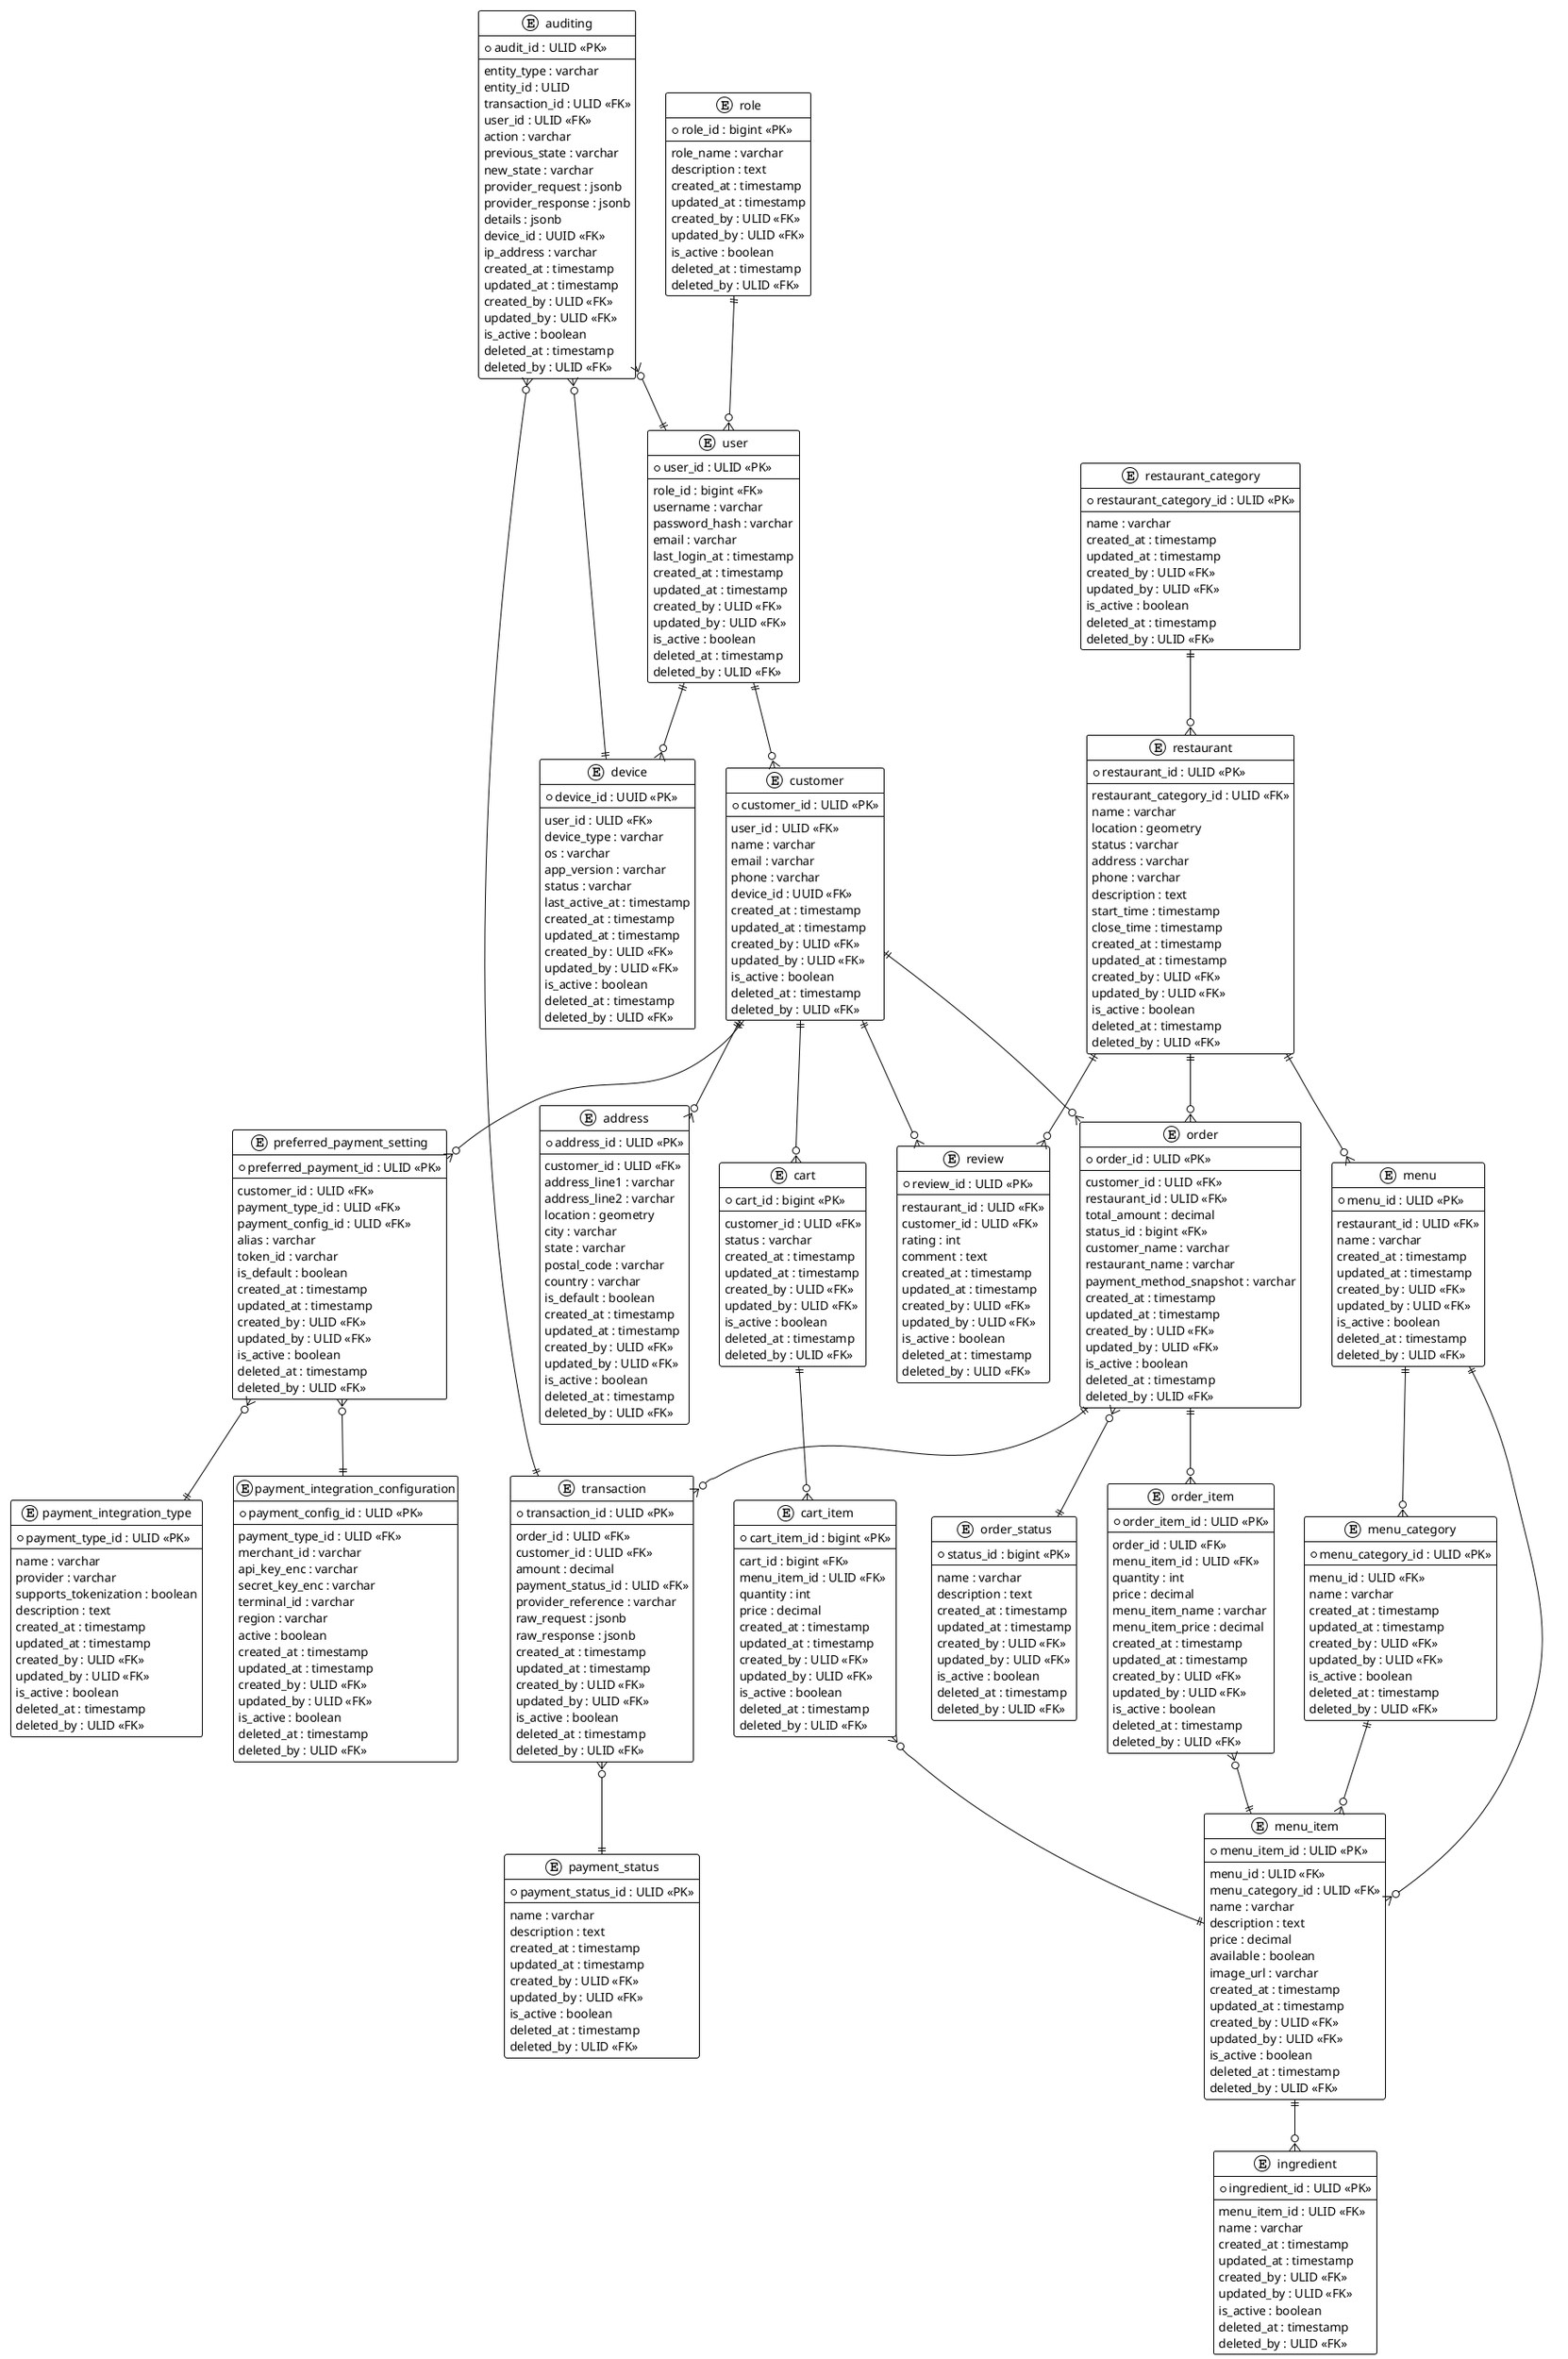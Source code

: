 @startuml JavaEatsLite ERD
!theme plain

' ======================
' CORE ENTITIES
' ======================

entity user {
    *user_id : ULID <<PK>>
    --
    role_id : bigint <<FK>>
    username : varchar
    password_hash : varchar
    email : varchar
    last_login_at : timestamp
    created_at : timestamp
    updated_at : timestamp
    created_by : ULID <<FK>>
    updated_by : ULID <<FK>>
    is_active : boolean
    deleted_at : timestamp
    deleted_by : ULID <<FK>>
}

entity role {
    *role_id : bigint <<PK>>
    --
    role_name : varchar
    description : text
    created_at : timestamp
    updated_at : timestamp
    created_by : ULID <<FK>>
    updated_by : ULID <<FK>>
    is_active : boolean
    deleted_at : timestamp
    deleted_by : ULID <<FK>>
}

entity device {
    *device_id : UUID <<PK>>
    --
    user_id : ULID <<FK>>
    device_type : varchar
    os : varchar
    app_version : varchar
    status : varchar
    last_active_at : timestamp
    created_at : timestamp
    updated_at : timestamp
    created_by : ULID <<FK>>
    updated_by : ULID <<FK>>
    is_active : boolean
    deleted_at : timestamp
    deleted_by : ULID <<FK>>
}

entity customer {
    *customer_id : ULID <<PK>>
    --
    user_id : ULID <<FK>>
    name : varchar
    email : varchar
    phone : varchar
    device_id : UUID <<FK>>
    created_at : timestamp
    updated_at : timestamp
    created_by : ULID <<FK>>
    updated_by : ULID <<FK>>
    is_active : boolean
    deleted_at : timestamp
    deleted_by : ULID <<FK>>
}

' ======================
' RESTAURANT & MENU
' ======================

entity restaurant_category {
    *restaurant_category_id : ULID <<PK>>
    --
    name : varchar
    created_at : timestamp
    updated_at : timestamp
    created_by : ULID <<FK>>
    updated_by : ULID <<FK>>
    is_active : boolean
    deleted_at : timestamp
    deleted_by : ULID <<FK>>
}

entity restaurant {
    *restaurant_id : ULID <<PK>>
    --
    restaurant_category_id : ULID <<FK>>
    name : varchar
    location : geometry
    status : varchar
    address : varchar
    phone : varchar
    description : text
    start_time : timestamp
    close_time : timestamp
    created_at : timestamp
    updated_at : timestamp
    created_by : ULID <<FK>>
    updated_by : ULID <<FK>>
    is_active : boolean
    deleted_at : timestamp
    deleted_by : ULID <<FK>>
}

entity menu {
    *menu_id : ULID <<PK>>
    --
    restaurant_id : ULID <<FK>>
    name : varchar
    created_at : timestamp
    updated_at : timestamp
    created_by : ULID <<FK>>
    updated_by : ULID <<FK>>
    is_active : boolean
    deleted_at : timestamp
    deleted_by : ULID <<FK>>
}

entity menu_category {
    *menu_category_id : ULID <<PK>>
    --
    menu_id : ULID <<FK>>
    name : varchar
    created_at : timestamp
    updated_at : timestamp
    created_by : ULID <<FK>>
    updated_by : ULID <<FK>>
    is_active : boolean
    deleted_at : timestamp
    deleted_by : ULID <<FK>>
}

entity menu_item {
    *menu_item_id : ULID <<PK>>
    --
    menu_id : ULID <<FK>>
    menu_category_id : ULID <<FK>>
    name : varchar
    description : text
    price : decimal
    available : boolean
    image_url : varchar
    created_at : timestamp
    updated_at : timestamp
    created_by : ULID <<FK>>
    updated_by : ULID <<FK>>
    is_active : boolean
    deleted_at : timestamp
    deleted_by : ULID <<FK>>
}

entity ingredient {
    *ingredient_id : ULID <<PK>>
    --
    menu_item_id : ULID <<FK>>
    name : varchar
    created_at : timestamp
    updated_at : timestamp
    created_by : ULID <<FK>>
    updated_by : ULID <<FK>>
    is_active : boolean
    deleted_at : timestamp
    deleted_by : ULID <<FK>>
}

entity review {
    *review_id : ULID <<PK>>
    --
    restaurant_id : ULID <<FK>>
    customer_id : ULID <<FK>>
    rating : int
    comment : text
    created_at : timestamp
    updated_at : timestamp
    created_by : ULID <<FK>>
    updated_by : ULID <<FK>>
    is_active : boolean
    deleted_at : timestamp
    deleted_by : ULID <<FK>>
}

' ======================
' CART MANAGEMENT
' ======================

entity cart {
    *cart_id : bigint <<PK>>
    --
    customer_id : ULID <<FK>>
    status : varchar
    created_at : timestamp
    updated_at : timestamp
    created_by : ULID <<FK>>
    updated_by : ULID <<FK>>
    is_active : boolean
    deleted_at : timestamp
    deleted_by : ULID <<FK>>
}

entity cart_item {
    *cart_item_id : bigint <<PK>>
    --
    cart_id : bigint <<FK>>
    menu_item_id : ULID <<FK>>
    quantity : int
    price : decimal
    created_at : timestamp
    updated_at : timestamp
    created_by : ULID <<FK>>
    updated_by : ULID <<FK>>
    is_active : boolean
    deleted_at : timestamp
    deleted_by : ULID <<FK>>
}

' ======================
' ORDER MANAGEMENT
' ======================

entity "order" as order {
    *order_id : ULID <<PK>>
    --
    customer_id : ULID <<FK>>
    restaurant_id : ULID <<FK>>
    total_amount : decimal
    status_id : bigint <<FK>>
    customer_name : varchar
    restaurant_name : varchar
    payment_method_snapshot : varchar
    created_at : timestamp
    updated_at : timestamp
    created_by : ULID <<FK>>
    updated_by : ULID <<FK>>
    is_active : boolean
    deleted_at : timestamp
    deleted_by : ULID <<FK>>
}

entity order_item {
    *order_item_id : ULID <<PK>>
    --
    order_id : ULID <<FK>>
    menu_item_id : ULID <<FK>>
    quantity : int
    price : decimal
    menu_item_name : varchar
    menu_item_price : decimal
    created_at : timestamp
    updated_at : timestamp
    created_by : ULID <<FK>>
    updated_by : ULID <<FK>>
    is_active : boolean
    deleted_at : timestamp
    deleted_by : ULID <<FK>>
}

entity order_status {
    *status_id : bigint <<PK>>
    --
    name : varchar
    description : text
    created_at : timestamp
    updated_at : timestamp
    created_by : ULID <<FK>>
    updated_by : ULID <<FK>>
    is_active : boolean
    deleted_at : timestamp
    deleted_by : ULID <<FK>>
}

' ======================
' ADDRESSES
' ======================

entity address {
    *address_id : ULID <<PK>>
    --
    customer_id : ULID <<FK>>
    address_line1 : varchar
    address_line2 : varchar
    location : geometry
    city : varchar
    state : varchar
    postal_code : varchar
    country : varchar
    is_default : boolean
    created_at : timestamp
    updated_at : timestamp
    created_by : ULID <<FK>>
    updated_by : ULID <<FK>>
    is_active : boolean
    deleted_at : timestamp
    deleted_by : ULID <<FK>>
}

' ======================
' PAYMENTS (SECURED)
' ======================

entity preferred_payment_setting {
    *preferred_payment_id : ULID <<PK>>
    --
    customer_id : ULID <<FK>>
    payment_type_id : ULID <<FK>>
    payment_config_id : ULID <<FK>>
    alias : varchar
    token_id : varchar
    is_default : boolean
    created_at : timestamp
    updated_at : timestamp
    created_by : ULID <<FK>>
    updated_by : ULID <<FK>>
    is_active : boolean
    deleted_at : timestamp
    deleted_by : ULID <<FK>>
}

entity transaction {
    *transaction_id : ULID <<PK>>
    --
    order_id : ULID <<FK>>
    customer_id : ULID <<FK>>
    amount : decimal
    payment_status_id : ULID <<FK>>
    provider_reference : varchar
    raw_request : jsonb
    raw_response : jsonb
    created_at : timestamp
    updated_at : timestamp
    created_by : ULID <<FK>>
    updated_by : ULID <<FK>>
    is_active : boolean
    deleted_at : timestamp
    deleted_by : ULID <<FK>>
}

entity payment_integration_type {
    *payment_type_id : ULID <<PK>>
    --
    name : varchar
    provider : varchar
    supports_tokenization : boolean
    description : text
    created_at : timestamp
    updated_at : timestamp
    created_by : ULID <<FK>>
    updated_by : ULID <<FK>>
    is_active : boolean
    deleted_at : timestamp
    deleted_by : ULID <<FK>>
}

entity payment_integration_configuration {
    *payment_config_id : ULID <<PK>>
    --
    payment_type_id : ULID <<FK>>
    merchant_id : varchar
    api_key_enc : varchar
    secret_key_enc : varchar
    terminal_id : varchar
    region : varchar
    active : boolean
    created_at : timestamp
    updated_at : timestamp
    created_by : ULID <<FK>>
    updated_by : ULID <<FK>>
    is_active : boolean
    deleted_at : timestamp
    deleted_by : ULID <<FK>>
}

entity payment_status {
    *payment_status_id : ULID <<PK>>
    --
    name : varchar
    description : text
    created_at : timestamp
    updated_at : timestamp
    created_by : ULID <<FK>>
    updated_by : ULID <<FK>>
    is_active : boolean
    deleted_at : timestamp
    deleted_by : ULID <<FK>>
}

' ======================
' AUDITING
' ======================

entity auditing {
    *audit_id : ULID <<PK>>
    --
    entity_type : varchar
    entity_id : ULID
    transaction_id : ULID <<FK>>
    user_id : ULID <<FK>>
    action : varchar
    previous_state : varchar
    new_state : varchar
    provider_request : jsonb
    provider_response : jsonb
    details : jsonb
    device_id : UUID <<FK>>
    ip_address : varchar
    created_at : timestamp
    updated_at : timestamp
    created_by : ULID <<FK>>
    updated_by : ULID <<FK>>
    is_active : boolean
    deleted_at : timestamp
    deleted_by : ULID <<FK>>
}

' ======================
' RELATIONSHIPS
' ======================

role ||--o{ user
user ||--o{ device

user ||--o{ customer
restaurant_category ||--o{ restaurant
restaurant ||--o{ menu
menu ||--o{ menu_category
menu ||--o{ menu_item
menu_category ||--o{ menu_item
menu_item ||--o{ ingredient
restaurant ||--o{ review
customer ||--o{ review

customer ||--o{ cart
cart ||--o{ cart_item
cart_item }o--|| menu_item

customer ||--o{ order
restaurant ||--o{ order
order ||--o{ order_item
order_item }o--|| menu_item
order }o--|| order_status

customer ||--o{ address

customer ||--o{ preferred_payment_setting
preferred_payment_setting }o--|| payment_integration_type
preferred_payment_setting }o--|| payment_integration_configuration

order ||--o{ transaction
transaction }o--|| payment_status

auditing }o--|| user
auditing }o--|| device
auditing }o--|| transaction

@enduml